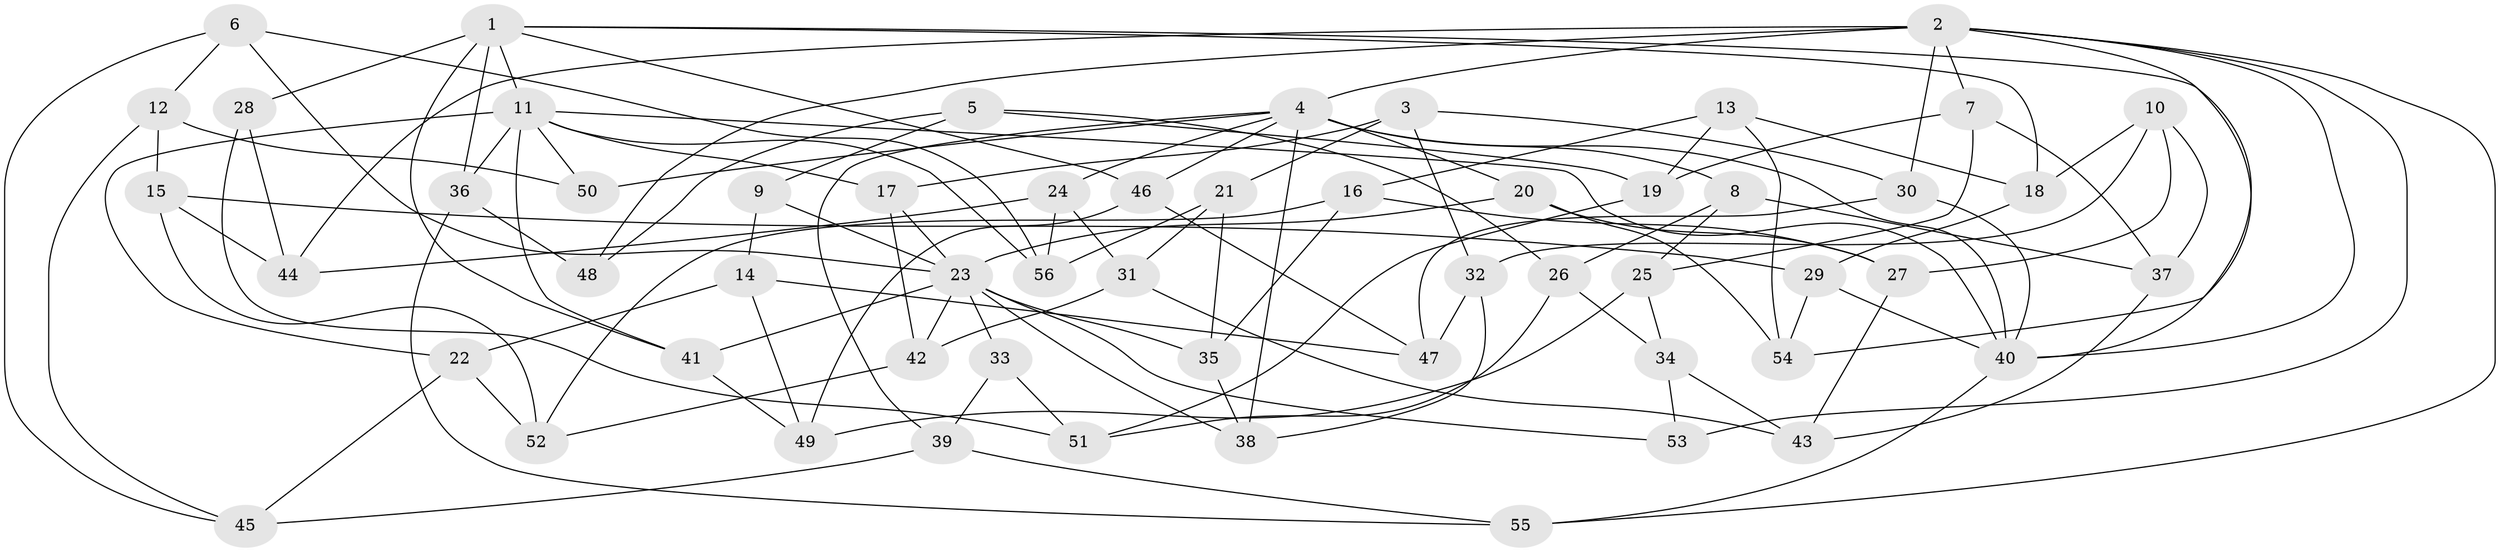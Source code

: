 // original degree distribution, {4: 1.0}
// Generated by graph-tools (version 1.1) at 2025/53/03/04/25 22:53:55]
// undirected, 56 vertices, 122 edges
graph export_dot {
  node [color=gray90,style=filled];
  1;
  2;
  3;
  4;
  5;
  6;
  7;
  8;
  9;
  10;
  11;
  12;
  13;
  14;
  15;
  16;
  17;
  18;
  19;
  20;
  21;
  22;
  23;
  24;
  25;
  26;
  27;
  28;
  29;
  30;
  31;
  32;
  33;
  34;
  35;
  36;
  37;
  38;
  39;
  40;
  41;
  42;
  43;
  44;
  45;
  46;
  47;
  48;
  49;
  50;
  51;
  52;
  53;
  54;
  55;
  56;
  1 -- 11 [weight=1.0];
  1 -- 18 [weight=1.0];
  1 -- 28 [weight=2.0];
  1 -- 36 [weight=1.0];
  1 -- 40 [weight=1.0];
  1 -- 41 [weight=1.0];
  1 -- 46 [weight=1.0];
  2 -- 4 [weight=2.0];
  2 -- 7 [weight=1.0];
  2 -- 30 [weight=1.0];
  2 -- 40 [weight=1.0];
  2 -- 44 [weight=1.0];
  2 -- 48 [weight=2.0];
  2 -- 53 [weight=2.0];
  2 -- 54 [weight=1.0];
  2 -- 55 [weight=1.0];
  3 -- 17 [weight=1.0];
  3 -- 21 [weight=1.0];
  3 -- 30 [weight=1.0];
  3 -- 32 [weight=1.0];
  4 -- 8 [weight=1.0];
  4 -- 20 [weight=1.0];
  4 -- 24 [weight=1.0];
  4 -- 38 [weight=1.0];
  4 -- 39 [weight=1.0];
  4 -- 40 [weight=2.0];
  4 -- 46 [weight=1.0];
  4 -- 50 [weight=2.0];
  5 -- 9 [weight=1.0];
  5 -- 19 [weight=1.0];
  5 -- 26 [weight=1.0];
  5 -- 48 [weight=1.0];
  6 -- 12 [weight=1.0];
  6 -- 23 [weight=1.0];
  6 -- 45 [weight=1.0];
  6 -- 56 [weight=1.0];
  7 -- 19 [weight=1.0];
  7 -- 25 [weight=1.0];
  7 -- 37 [weight=1.0];
  8 -- 25 [weight=1.0];
  8 -- 26 [weight=1.0];
  8 -- 37 [weight=1.0];
  9 -- 14 [weight=1.0];
  9 -- 23 [weight=2.0];
  10 -- 18 [weight=1.0];
  10 -- 27 [weight=1.0];
  10 -- 32 [weight=1.0];
  10 -- 37 [weight=1.0];
  11 -- 17 [weight=1.0];
  11 -- 22 [weight=1.0];
  11 -- 36 [weight=1.0];
  11 -- 40 [weight=1.0];
  11 -- 41 [weight=1.0];
  11 -- 50 [weight=1.0];
  11 -- 56 [weight=1.0];
  12 -- 15 [weight=1.0];
  12 -- 45 [weight=1.0];
  12 -- 50 [weight=1.0];
  13 -- 16 [weight=1.0];
  13 -- 18 [weight=1.0];
  13 -- 19 [weight=1.0];
  13 -- 54 [weight=1.0];
  14 -- 22 [weight=1.0];
  14 -- 47 [weight=1.0];
  14 -- 49 [weight=1.0];
  15 -- 29 [weight=1.0];
  15 -- 44 [weight=1.0];
  15 -- 52 [weight=1.0];
  16 -- 27 [weight=1.0];
  16 -- 35 [weight=1.0];
  16 -- 52 [weight=1.0];
  17 -- 23 [weight=1.0];
  17 -- 42 [weight=1.0];
  18 -- 29 [weight=1.0];
  19 -- 51 [weight=1.0];
  20 -- 23 [weight=1.0];
  20 -- 27 [weight=1.0];
  20 -- 54 [weight=1.0];
  21 -- 31 [weight=1.0];
  21 -- 35 [weight=1.0];
  21 -- 56 [weight=1.0];
  22 -- 45 [weight=1.0];
  22 -- 52 [weight=1.0];
  23 -- 33 [weight=2.0];
  23 -- 35 [weight=1.0];
  23 -- 38 [weight=1.0];
  23 -- 41 [weight=1.0];
  23 -- 42 [weight=1.0];
  23 -- 53 [weight=1.0];
  24 -- 31 [weight=1.0];
  24 -- 44 [weight=1.0];
  24 -- 56 [weight=1.0];
  25 -- 34 [weight=1.0];
  25 -- 49 [weight=1.0];
  26 -- 34 [weight=1.0];
  26 -- 51 [weight=1.0];
  27 -- 43 [weight=1.0];
  28 -- 44 [weight=1.0];
  28 -- 51 [weight=1.0];
  29 -- 40 [weight=1.0];
  29 -- 54 [weight=1.0];
  30 -- 40 [weight=1.0];
  30 -- 47 [weight=1.0];
  31 -- 42 [weight=1.0];
  31 -- 43 [weight=1.0];
  32 -- 38 [weight=1.0];
  32 -- 47 [weight=1.0];
  33 -- 39 [weight=1.0];
  33 -- 51 [weight=1.0];
  34 -- 43 [weight=1.0];
  34 -- 53 [weight=1.0];
  35 -- 38 [weight=1.0];
  36 -- 48 [weight=1.0];
  36 -- 55 [weight=1.0];
  37 -- 43 [weight=1.0];
  39 -- 45 [weight=1.0];
  39 -- 55 [weight=1.0];
  40 -- 55 [weight=1.0];
  41 -- 49 [weight=1.0];
  42 -- 52 [weight=1.0];
  46 -- 47 [weight=1.0];
  46 -- 49 [weight=1.0];
}
